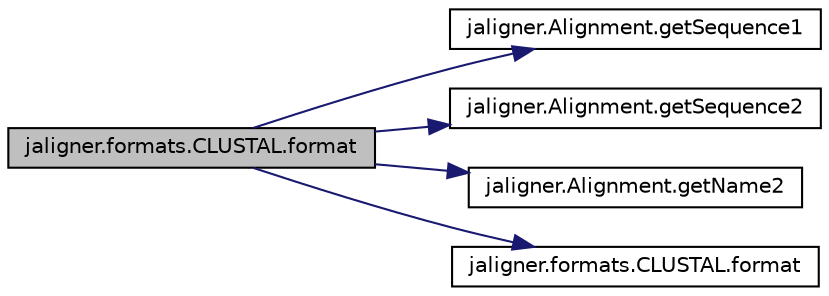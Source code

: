 digraph "jaligner.formats.CLUSTAL.format"
{
  edge [fontname="Helvetica",fontsize="10",labelfontname="Helvetica",labelfontsize="10"];
  node [fontname="Helvetica",fontsize="10",shape=record];
  rankdir="LR";
  Node1 [label="jaligner.formats.CLUSTAL.format",height=0.2,width=0.4,color="black", fillcolor="grey75", style="filled" fontcolor="black"];
  Node1 -> Node2 [color="midnightblue",fontsize="10",style="solid",fontname="Helvetica"];
  Node2 [label="jaligner.Alignment.getSequence1",height=0.2,width=0.4,color="black", fillcolor="white", style="filled",URL="$classjaligner_1_1_alignment.html#a846af4ea8699097936db4fc7282ea727"];
  Node1 -> Node3 [color="midnightblue",fontsize="10",style="solid",fontname="Helvetica"];
  Node3 [label="jaligner.Alignment.getSequence2",height=0.2,width=0.4,color="black", fillcolor="white", style="filled",URL="$classjaligner_1_1_alignment.html#af4b53d82f275712ec1b8e090f04a27f2"];
  Node1 -> Node4 [color="midnightblue",fontsize="10",style="solid",fontname="Helvetica"];
  Node4 [label="jaligner.Alignment.getName2",height=0.2,width=0.4,color="black", fillcolor="white", style="filled",URL="$classjaligner_1_1_alignment.html#ad656149e70e23a2f007bb543d0d393d8"];
  Node1 -> Node5 [color="midnightblue",fontsize="10",style="solid",fontname="Helvetica"];
  Node5 [label="jaligner.formats.CLUSTAL.format",height=0.2,width=0.4,color="black", fillcolor="white", style="filled",URL="$classjaligner_1_1formats_1_1_c_l_u_s_t_a_l.html#acb00e8b3f46f288d24e3cb0e4434a154"];
}
